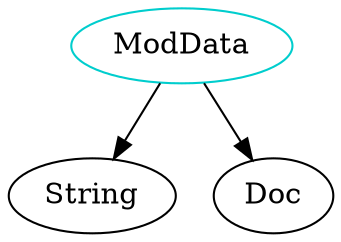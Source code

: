 digraph moddata{
ModData -> String;
ModData -> Doc;
ModData	[shape=oval, color=cyan3, label="ModData"];
}
